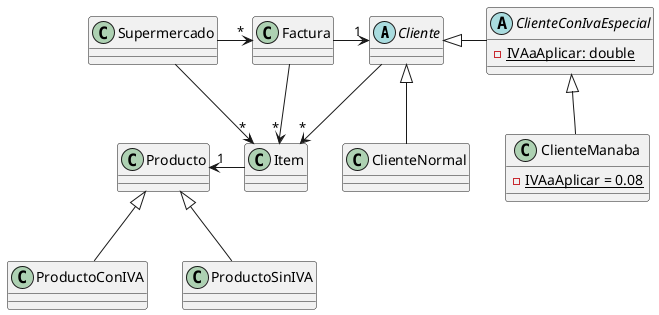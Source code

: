 @startuml
'https://plantuml.com/class-diagram

abstract class Cliente

abstract class ClienteConIvaEspecial{
    - {static} IVAaAplicar: double
}

class ClienteNormal

class ClienteManaba {
    - {static} IVAaAplicar = 0.08
}


Supermercado -r-> "*" Factura
Supermercado -> "*" Item

Factura -> "1" Cliente
Factura -> "*" Item

Cliente --> "*" Item
Cliente <|-- ClienteNormal
Cliente <|-r- ClienteConIvaEspecial
ClienteConIvaEspecial <|-- ClienteManaba


Item -l-> "1" Producto

Producto <|-- ProductoConIVA
Producto <|-- ProductoSinIVA

@enduml